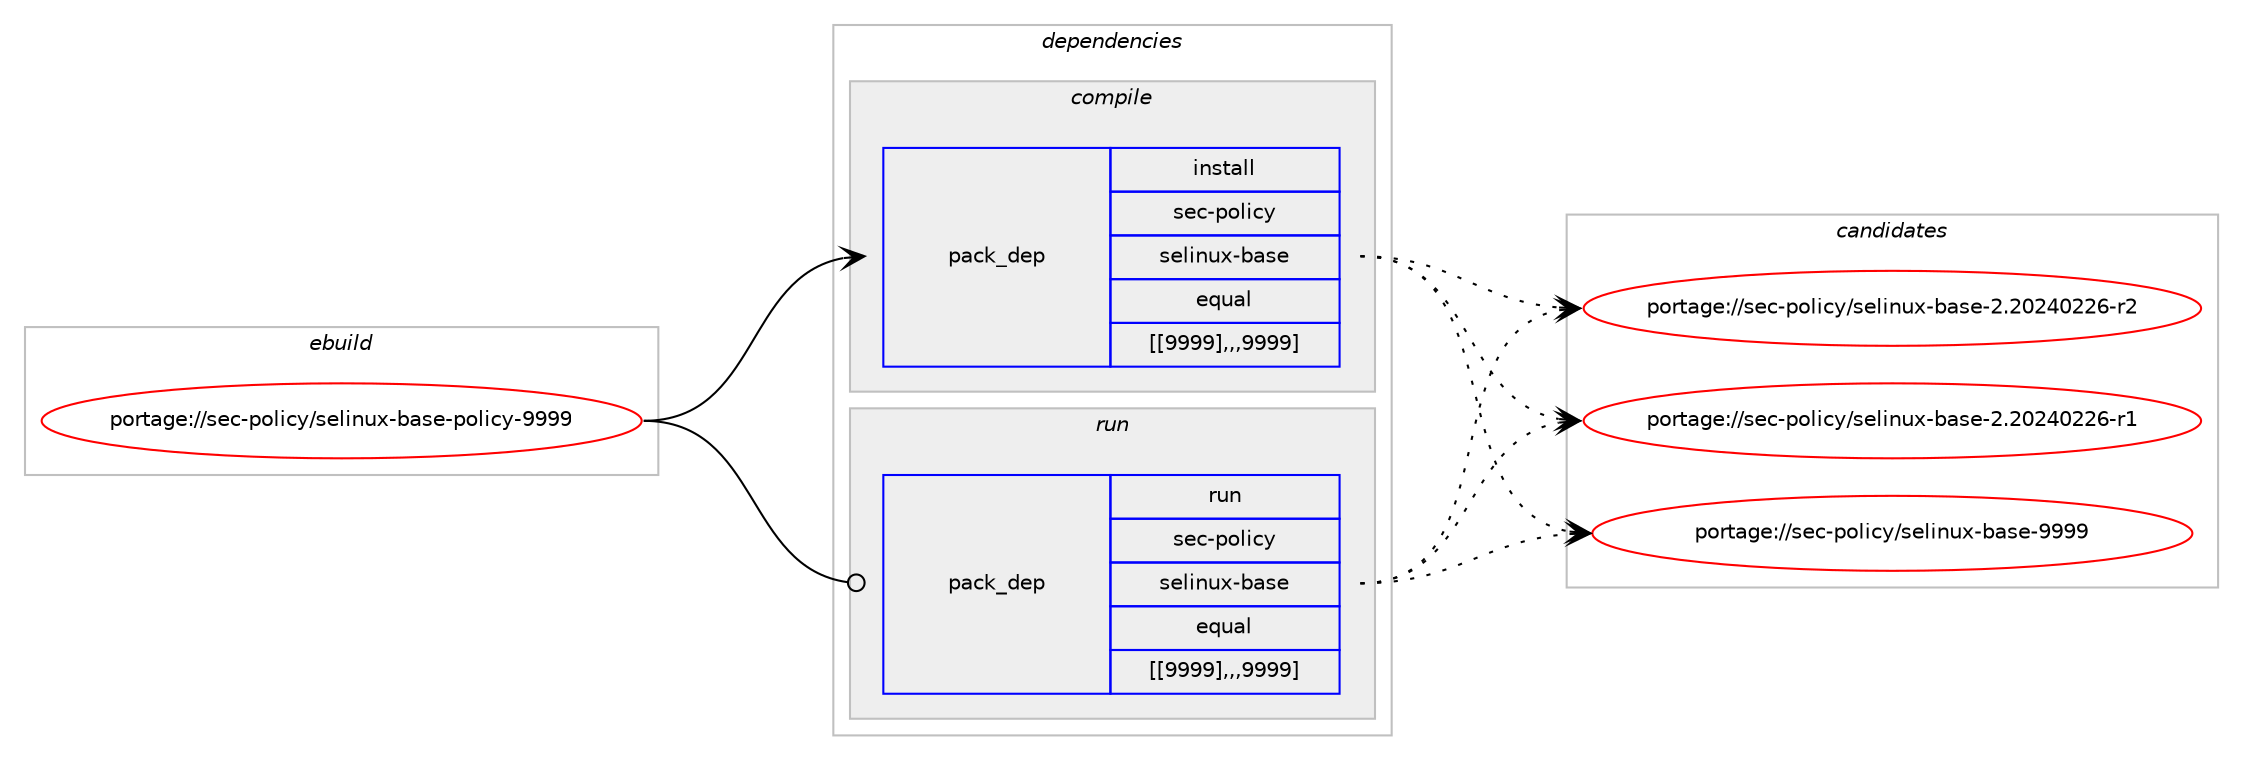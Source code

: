 digraph prolog {

# *************
# Graph options
# *************

newrank=true;
concentrate=true;
compound=true;
graph [rankdir=LR,fontname=Helvetica,fontsize=10,ranksep=1.5];#, ranksep=2.5, nodesep=0.2];
edge  [arrowhead=vee];
node  [fontname=Helvetica,fontsize=10];

# **********
# The ebuild
# **********

subgraph cluster_leftcol {
color=gray;
label=<<i>ebuild</i>>;
id [label="portage://sec-policy/selinux-base-policy-9999", color=red, width=4, href="../sec-policy/selinux-base-policy-9999.svg"];
}

# ****************
# The dependencies
# ****************

subgraph cluster_midcol {
color=gray;
label=<<i>dependencies</i>>;
subgraph cluster_compile {
fillcolor="#eeeeee";
style=filled;
label=<<i>compile</i>>;
subgraph pack313478 {
dependency430654 [label=<<TABLE BORDER="0" CELLBORDER="1" CELLSPACING="0" CELLPADDING="4" WIDTH="220"><TR><TD ROWSPAN="6" CELLPADDING="30">pack_dep</TD></TR><TR><TD WIDTH="110">install</TD></TR><TR><TD>sec-policy</TD></TR><TR><TD>selinux-base</TD></TR><TR><TD>equal</TD></TR><TR><TD>[[9999],,,9999]</TD></TR></TABLE>>, shape=none, color=blue];
}
id:e -> dependency430654:w [weight=20,style="solid",arrowhead="vee"];
}
subgraph cluster_compileandrun {
fillcolor="#eeeeee";
style=filled;
label=<<i>compile and run</i>>;
}
subgraph cluster_run {
fillcolor="#eeeeee";
style=filled;
label=<<i>run</i>>;
subgraph pack313479 {
dependency430655 [label=<<TABLE BORDER="0" CELLBORDER="1" CELLSPACING="0" CELLPADDING="4" WIDTH="220"><TR><TD ROWSPAN="6" CELLPADDING="30">pack_dep</TD></TR><TR><TD WIDTH="110">run</TD></TR><TR><TD>sec-policy</TD></TR><TR><TD>selinux-base</TD></TR><TR><TD>equal</TD></TR><TR><TD>[[9999],,,9999]</TD></TR></TABLE>>, shape=none, color=blue];
}
id:e -> dependency430655:w [weight=20,style="solid",arrowhead="odot"];
}
}

# **************
# The candidates
# **************

subgraph cluster_choices {
rank=same;
color=gray;
label=<<i>candidates</i>>;

subgraph choice313478 {
color=black;
nodesep=1;
choice115101994511211110810599121471151011081051101171204598971151014557575757 [label="portage://sec-policy/selinux-base-9999", color=red, width=4,href="../sec-policy/selinux-base-9999.svg"];
choice1151019945112111108105991214711510110810511011712045989711510145504650485052485050544511450 [label="portage://sec-policy/selinux-base-2.20240226-r2", color=red, width=4,href="../sec-policy/selinux-base-2.20240226-r2.svg"];
choice1151019945112111108105991214711510110810511011712045989711510145504650485052485050544511449 [label="portage://sec-policy/selinux-base-2.20240226-r1", color=red, width=4,href="../sec-policy/selinux-base-2.20240226-r1.svg"];
dependency430654:e -> choice115101994511211110810599121471151011081051101171204598971151014557575757:w [style=dotted,weight="100"];
dependency430654:e -> choice1151019945112111108105991214711510110810511011712045989711510145504650485052485050544511450:w [style=dotted,weight="100"];
dependency430654:e -> choice1151019945112111108105991214711510110810511011712045989711510145504650485052485050544511449:w [style=dotted,weight="100"];
}
subgraph choice313479 {
color=black;
nodesep=1;
choice115101994511211110810599121471151011081051101171204598971151014557575757 [label="portage://sec-policy/selinux-base-9999", color=red, width=4,href="../sec-policy/selinux-base-9999.svg"];
choice1151019945112111108105991214711510110810511011712045989711510145504650485052485050544511450 [label="portage://sec-policy/selinux-base-2.20240226-r2", color=red, width=4,href="../sec-policy/selinux-base-2.20240226-r2.svg"];
choice1151019945112111108105991214711510110810511011712045989711510145504650485052485050544511449 [label="portage://sec-policy/selinux-base-2.20240226-r1", color=red, width=4,href="../sec-policy/selinux-base-2.20240226-r1.svg"];
dependency430655:e -> choice115101994511211110810599121471151011081051101171204598971151014557575757:w [style=dotted,weight="100"];
dependency430655:e -> choice1151019945112111108105991214711510110810511011712045989711510145504650485052485050544511450:w [style=dotted,weight="100"];
dependency430655:e -> choice1151019945112111108105991214711510110810511011712045989711510145504650485052485050544511449:w [style=dotted,weight="100"];
}
}

}
